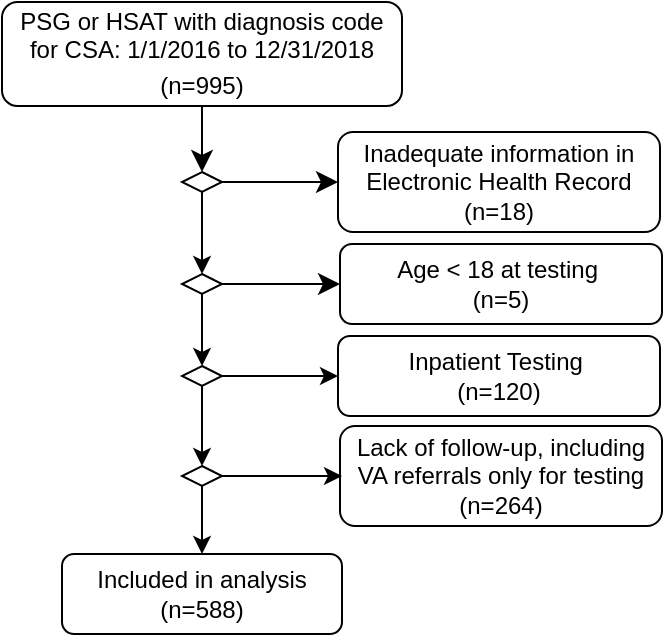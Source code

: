 <mxfile version="20.8.16" type="device"><diagram id="C5RBs43oDa-KdzZeNtuy" name="Page-1"><mxGraphModel dx="783" dy="616" grid="1" gridSize="10" guides="1" tooltips="1" connect="1" arrows="1" fold="1" page="1" pageScale="1" pageWidth="827" pageHeight="1169" math="0" shadow="0"><root><mxCell id="WIyWlLk6GJQsqaUBKTNV-0"/><mxCell id="WIyWlLk6GJQsqaUBKTNV-1" parent="WIyWlLk6GJQsqaUBKTNV-0"/><mxCell id="WIyWlLk6GJQsqaUBKTNV-2" value="" style="rounded=0;html=1;jettySize=auto;orthogonalLoop=1;fontSize=11;endArrow=classic;endFill=1;endSize=8;strokeWidth=1;shadow=0;labelBackgroundColor=none;edgeStyle=orthogonalEdgeStyle;" parent="WIyWlLk6GJQsqaUBKTNV-1" source="WIyWlLk6GJQsqaUBKTNV-3" target="WIyWlLk6GJQsqaUBKTNV-6" edge="1"><mxGeometry relative="1" as="geometry"/></mxCell><mxCell id="WIyWlLk6GJQsqaUBKTNV-3" value="PSG or HSAT with diagnosis code for CSA:&amp;nbsp;1/1/2016 to 12/31/2018 &lt;br&gt;(n=995)&lt;span style=&quot;font-size: medium; text-align: start;&quot;&gt;&lt;/span&gt;" style="rounded=1;whiteSpace=wrap;html=1;fontSize=12;glass=0;strokeWidth=1;shadow=0;" parent="WIyWlLk6GJQsqaUBKTNV-1" vertex="1"><mxGeometry x="120" y="49" width="200" height="52" as="geometry"/></mxCell><mxCell id="WIyWlLk6GJQsqaUBKTNV-5" value="" style="edgeStyle=orthogonalEdgeStyle;rounded=0;html=1;jettySize=auto;orthogonalLoop=1;fontSize=11;endArrow=classic;endFill=1;endSize=8;strokeWidth=1;shadow=0;labelBackgroundColor=none;" parent="WIyWlLk6GJQsqaUBKTNV-1" source="WIyWlLk6GJQsqaUBKTNV-6" target="WIyWlLk6GJQsqaUBKTNV-7" edge="1"><mxGeometry y="10" relative="1" as="geometry"><mxPoint as="offset"/></mxGeometry></mxCell><mxCell id="jBztP-SC1RP73UoOoCdy-26" value="" style="edgeStyle=orthogonalEdgeStyle;rounded=0;orthogonalLoop=1;jettySize=auto;html=1;fontSize=12;endArrow=classic;endFill=1;" parent="WIyWlLk6GJQsqaUBKTNV-1" source="WIyWlLk6GJQsqaUBKTNV-6" target="jBztP-SC1RP73UoOoCdy-5" edge="1"><mxGeometry relative="1" as="geometry"/></mxCell><mxCell id="WIyWlLk6GJQsqaUBKTNV-6" value="" style="rhombus;whiteSpace=wrap;html=1;shadow=0;fontFamily=Helvetica;fontSize=12;align=center;strokeWidth=1;spacing=6;spacingTop=-4;rounded=0;" parent="WIyWlLk6GJQsqaUBKTNV-1" vertex="1"><mxGeometry x="210" y="134" width="20" height="10" as="geometry"/></mxCell><mxCell id="WIyWlLk6GJQsqaUBKTNV-7" value="&lt;p style=&quot;margin: 0in; font-size: 12px; font-family: Calibri, sans-serif;&quot; align=&quot;center&quot; class=&quot;MsoNoSpacing&quot;&gt;Inadequate information in Electronic Health Record (n=18)&lt;br&gt;&lt;/p&gt;" style="rounded=1;whiteSpace=wrap;html=1;fontSize=12;glass=0;strokeWidth=1;shadow=0;" parent="WIyWlLk6GJQsqaUBKTNV-1" vertex="1"><mxGeometry x="288" y="114" width="161" height="50" as="geometry"/></mxCell><mxCell id="WIyWlLk6GJQsqaUBKTNV-11" value="Included in analysis (n=588)" style="rounded=1;whiteSpace=wrap;html=1;fontSize=12;glass=0;strokeWidth=1;shadow=0;" parent="WIyWlLk6GJQsqaUBKTNV-1" vertex="1"><mxGeometry x="150" y="325" width="140" height="40" as="geometry"/></mxCell><mxCell id="jBztP-SC1RP73UoOoCdy-3" value="&lt;p style=&quot;margin: 0in; font-family: Calibri, sans-serif;&quot; align=&quot;center&quot; class=&quot;MsoNoSpacing&quot;&gt;Lack of follow-up, including VA referrals only for testing (n=264)&lt;/p&gt;" style="rounded=1;whiteSpace=wrap;html=1;fontSize=12;glass=0;strokeWidth=1;shadow=0;" parent="WIyWlLk6GJQsqaUBKTNV-1" vertex="1"><mxGeometry x="289" y="261" width="161" height="50" as="geometry"/></mxCell><mxCell id="jBztP-SC1RP73UoOoCdy-4" value="" style="edgeStyle=orthogonalEdgeStyle;rounded=0;html=1;jettySize=auto;orthogonalLoop=1;fontSize=11;endArrow=classic;endFill=1;endSize=8;strokeWidth=1;shadow=0;labelBackgroundColor=none;" parent="WIyWlLk6GJQsqaUBKTNV-1" source="jBztP-SC1RP73UoOoCdy-5" target="jBztP-SC1RP73UoOoCdy-6" edge="1"><mxGeometry y="10" relative="1" as="geometry"><mxPoint as="offset"/></mxGeometry></mxCell><mxCell id="SDKqL4qHMB4g_s-oLIxL-3" value="" style="edgeStyle=orthogonalEdgeStyle;rounded=0;orthogonalLoop=1;jettySize=auto;html=1;fontSize=12;endArrow=classic;endFill=1;" edge="1" parent="WIyWlLk6GJQsqaUBKTNV-1" source="jBztP-SC1RP73UoOoCdy-5" target="SDKqL4qHMB4g_s-oLIxL-2"><mxGeometry relative="1" as="geometry"/></mxCell><mxCell id="jBztP-SC1RP73UoOoCdy-5" value="" style="rhombus;whiteSpace=wrap;html=1;shadow=0;fontFamily=Helvetica;fontSize=12;align=center;strokeWidth=1;spacing=6;spacingTop=-4;rounded=0;" parent="WIyWlLk6GJQsqaUBKTNV-1" vertex="1"><mxGeometry x="210" y="185" width="20" height="10" as="geometry"/></mxCell><mxCell id="jBztP-SC1RP73UoOoCdy-6" value="&lt;p style=&quot;margin: 0in; font-size: 12px; font-family: Calibri, sans-serif;&quot; align=&quot;center&quot; class=&quot;MsoNoSpacing&quot;&gt;Age &amp;lt; 18 at testing&amp;nbsp;&lt;/p&gt;&lt;p style=&quot;margin: 0in; font-size: 12px; font-family: Calibri, sans-serif;&quot; align=&quot;center&quot; class=&quot;MsoNoSpacing&quot;&gt;(n=5)&lt;/p&gt;" style="rounded=1;whiteSpace=wrap;html=1;fontSize=12;glass=0;strokeWidth=1;shadow=0;" parent="WIyWlLk6GJQsqaUBKTNV-1" vertex="1"><mxGeometry x="289" y="170" width="161" height="40" as="geometry"/></mxCell><mxCell id="jBztP-SC1RP73UoOoCdy-11" value="&lt;p style=&quot;margin: 0in; font-size: 12px; font-family: Calibri, sans-serif;&quot; align=&quot;center&quot; class=&quot;MsoNoSpacing&quot;&gt;Inpatient Testing&amp;nbsp;&lt;/p&gt;&lt;p style=&quot;margin: 0in; font-size: 12px; font-family: Calibri, sans-serif;&quot; align=&quot;center&quot; class=&quot;MsoNoSpacing&quot;&gt;(n=120)&lt;/p&gt;" style="rounded=1;whiteSpace=wrap;html=1;fontSize=12;glass=0;strokeWidth=1;shadow=0;" parent="WIyWlLk6GJQsqaUBKTNV-1" vertex="1"><mxGeometry x="288" y="216" width="161" height="40" as="geometry"/></mxCell><mxCell id="SDKqL4qHMB4g_s-oLIxL-11" value="" style="edgeStyle=orthogonalEdgeStyle;rounded=0;orthogonalLoop=1;jettySize=auto;html=1;fontSize=12;endArrow=classic;endFill=1;" edge="1" parent="WIyWlLk6GJQsqaUBKTNV-1" source="SDKqL4qHMB4g_s-oLIxL-1" target="WIyWlLk6GJQsqaUBKTNV-11"><mxGeometry relative="1" as="geometry"/></mxCell><mxCell id="SDKqL4qHMB4g_s-oLIxL-12" value="" style="edgeStyle=orthogonalEdgeStyle;rounded=0;orthogonalLoop=1;jettySize=auto;html=1;fontSize=12;endArrow=classic;endFill=1;" edge="1" parent="WIyWlLk6GJQsqaUBKTNV-1" source="SDKqL4qHMB4g_s-oLIxL-1"><mxGeometry relative="1" as="geometry"><mxPoint x="290" y="286" as="targetPoint"/></mxGeometry></mxCell><mxCell id="SDKqL4qHMB4g_s-oLIxL-1" value="" style="rhombus;whiteSpace=wrap;html=1;shadow=0;fontFamily=Helvetica;fontSize=12;align=center;strokeWidth=1;spacing=6;spacingTop=-4;rounded=0;" vertex="1" parent="WIyWlLk6GJQsqaUBKTNV-1"><mxGeometry x="210" y="281" width="20" height="10" as="geometry"/></mxCell><mxCell id="SDKqL4qHMB4g_s-oLIxL-6" value="" style="edgeStyle=orthogonalEdgeStyle;rounded=0;orthogonalLoop=1;jettySize=auto;html=1;fontSize=12;endArrow=classic;endFill=1;" edge="1" parent="WIyWlLk6GJQsqaUBKTNV-1" source="SDKqL4qHMB4g_s-oLIxL-2" target="jBztP-SC1RP73UoOoCdy-11"><mxGeometry relative="1" as="geometry"/></mxCell><mxCell id="SDKqL4qHMB4g_s-oLIxL-10" value="" style="edgeStyle=orthogonalEdgeStyle;rounded=0;orthogonalLoop=1;jettySize=auto;html=1;fontSize=12;endArrow=classic;endFill=1;" edge="1" parent="WIyWlLk6GJQsqaUBKTNV-1" source="SDKqL4qHMB4g_s-oLIxL-2" target="SDKqL4qHMB4g_s-oLIxL-1"><mxGeometry relative="1" as="geometry"/></mxCell><mxCell id="SDKqL4qHMB4g_s-oLIxL-2" value="" style="rhombus;whiteSpace=wrap;html=1;shadow=0;fontFamily=Helvetica;fontSize=12;align=center;strokeWidth=1;spacing=6;spacingTop=-4;rounded=0;" vertex="1" parent="WIyWlLk6GJQsqaUBKTNV-1"><mxGeometry x="210" y="231" width="20" height="10" as="geometry"/></mxCell></root></mxGraphModel></diagram></mxfile>